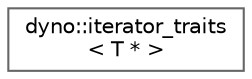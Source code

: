 digraph "Graphical Class Hierarchy"
{
 // LATEX_PDF_SIZE
  bgcolor="transparent";
  edge [fontname=Helvetica,fontsize=10,labelfontname=Helvetica,labelfontsize=10];
  node [fontname=Helvetica,fontsize=10,shape=box,height=0.2,width=0.4];
  rankdir="LR";
  Node0 [id="Node000000",label="dyno::iterator_traits\l\< T * \>",height=0.2,width=0.4,color="grey40", fillcolor="white", style="filled",URL="$structdyno_1_1iterator__traits_3_01_t_01_5_01_4.html",tooltip=" "];
}

